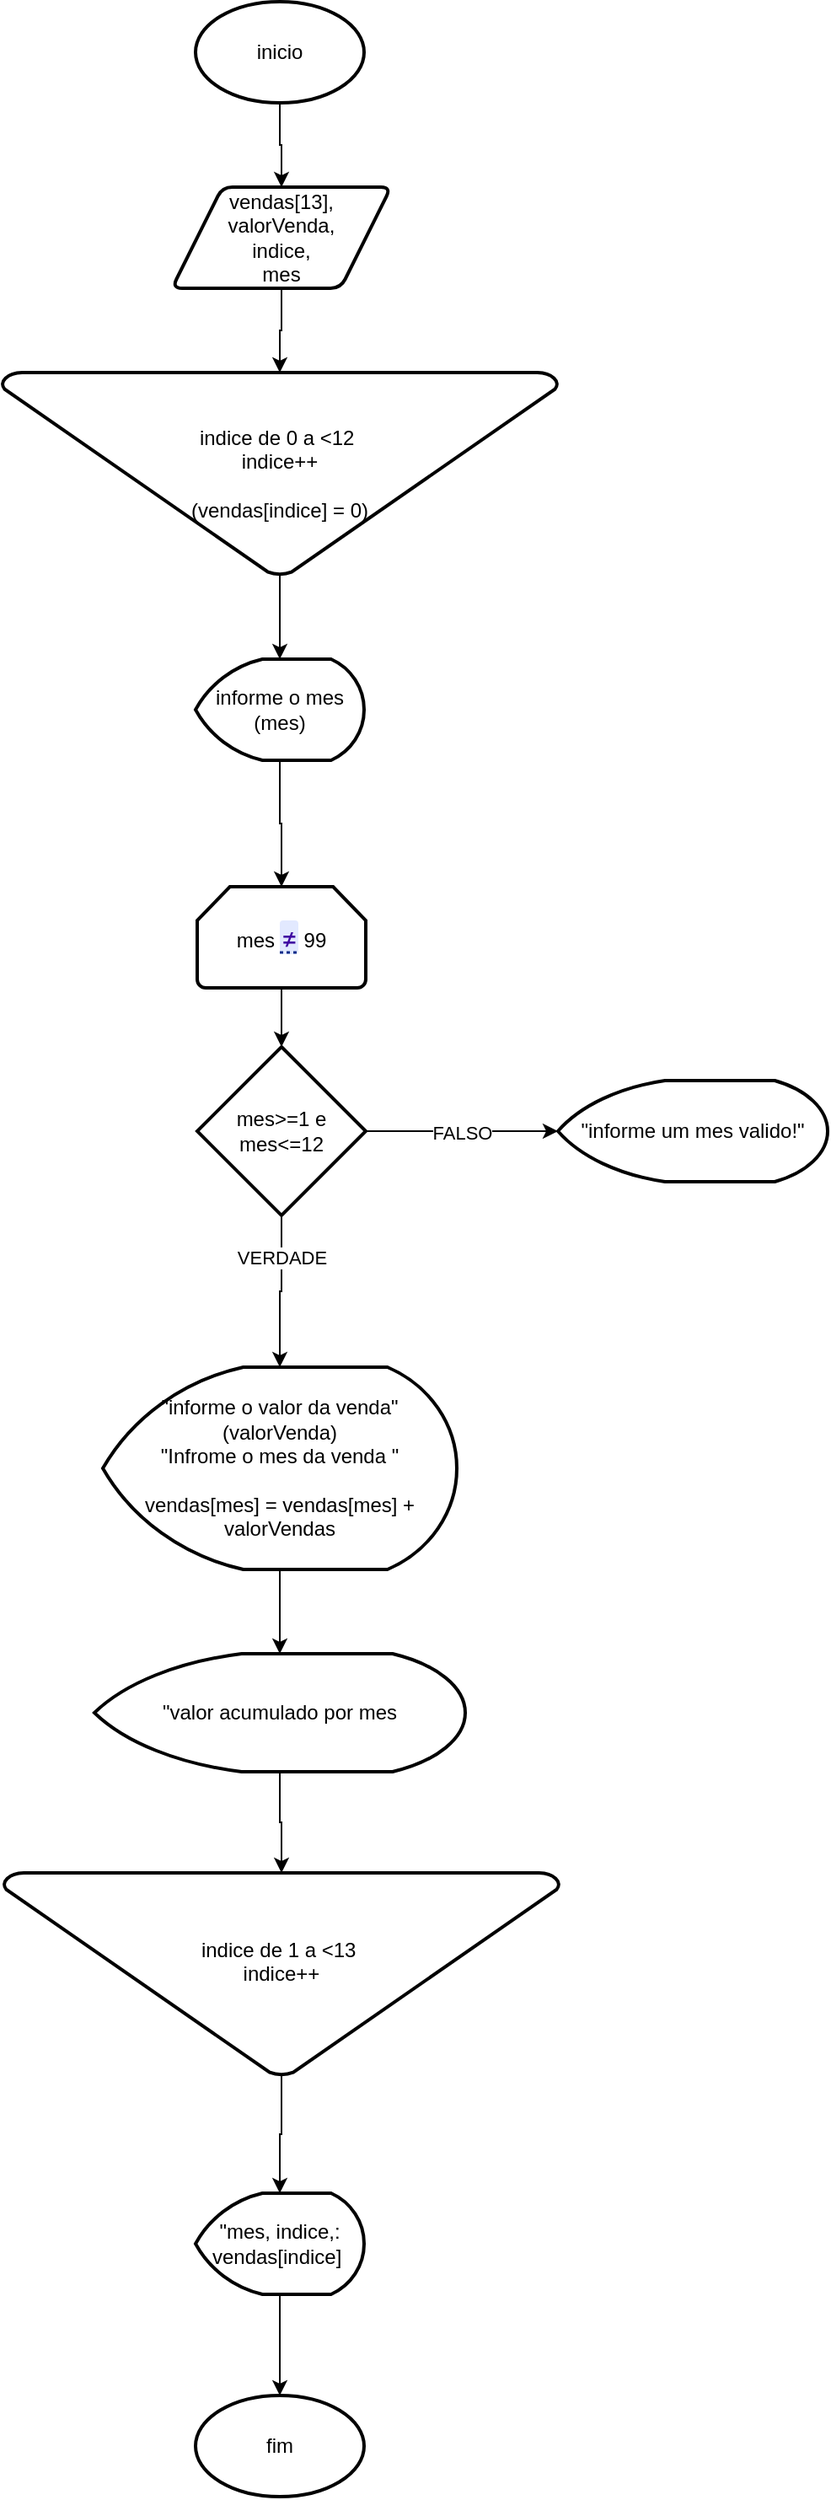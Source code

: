<mxfile version="24.6.1" type="device">
  <diagram name="Página-1" id="iQprLt_ROJIoTkR71a6D">
    <mxGraphModel dx="963" dy="711" grid="1" gridSize="10" guides="1" tooltips="1" connect="1" arrows="1" fold="1" page="1" pageScale="1" pageWidth="827" pageHeight="1169" math="0" shadow="0">
      <root>
        <mxCell id="0" />
        <mxCell id="1" parent="0" />
        <mxCell id="xZOEGwBpBfLOQARIaAnr-3" value="" style="edgeStyle=orthogonalEdgeStyle;rounded=0;orthogonalLoop=1;jettySize=auto;html=1;" edge="1" parent="1" source="xZOEGwBpBfLOQARIaAnr-1" target="xZOEGwBpBfLOQARIaAnr-2">
          <mxGeometry relative="1" as="geometry" />
        </mxCell>
        <mxCell id="xZOEGwBpBfLOQARIaAnr-1" value="inicio" style="strokeWidth=2;html=1;shape=mxgraph.flowchart.start_1;whiteSpace=wrap;" vertex="1" parent="1">
          <mxGeometry x="363" width="100" height="60" as="geometry" />
        </mxCell>
        <mxCell id="xZOEGwBpBfLOQARIaAnr-40" value="" style="edgeStyle=orthogonalEdgeStyle;rounded=0;orthogonalLoop=1;jettySize=auto;html=1;" edge="1" parent="1" source="xZOEGwBpBfLOQARIaAnr-2" target="xZOEGwBpBfLOQARIaAnr-28">
          <mxGeometry relative="1" as="geometry" />
        </mxCell>
        <mxCell id="xZOEGwBpBfLOQARIaAnr-2" value="vendas[13],&lt;div&gt;valorVenda,&lt;/div&gt;&lt;div&gt;indice,&lt;/div&gt;&lt;div&gt;mes&lt;/div&gt;" style="shape=parallelogram;html=1;strokeWidth=2;perimeter=parallelogramPerimeter;whiteSpace=wrap;rounded=1;arcSize=12;size=0.23;" vertex="1" parent="1">
          <mxGeometry x="349" y="110" width="130" height="60" as="geometry" />
        </mxCell>
        <mxCell id="xZOEGwBpBfLOQARIaAnr-42" value="" style="edgeStyle=orthogonalEdgeStyle;rounded=0;orthogonalLoop=1;jettySize=auto;html=1;" edge="1" parent="1" source="xZOEGwBpBfLOQARIaAnr-8" target="xZOEGwBpBfLOQARIaAnr-10">
          <mxGeometry relative="1" as="geometry" />
        </mxCell>
        <mxCell id="xZOEGwBpBfLOQARIaAnr-8" value="informe o mes&lt;div&gt;(mes)&lt;/div&gt;" style="strokeWidth=2;html=1;shape=mxgraph.flowchart.display;whiteSpace=wrap;" vertex="1" parent="1">
          <mxGeometry x="363" y="390" width="100" height="60" as="geometry" />
        </mxCell>
        <mxCell id="xZOEGwBpBfLOQARIaAnr-13" value="" style="edgeStyle=orthogonalEdgeStyle;rounded=0;orthogonalLoop=1;jettySize=auto;html=1;" edge="1" parent="1" source="xZOEGwBpBfLOQARIaAnr-10" target="xZOEGwBpBfLOQARIaAnr-12">
          <mxGeometry relative="1" as="geometry" />
        </mxCell>
        <mxCell id="xZOEGwBpBfLOQARIaAnr-10" value="mes&amp;nbsp;&lt;a style=&quot;color: rgb(64, 7, 162); text-decoration-color: rgb(14, 44, 137); text-underline-offset: 3px; border-radius: 2px; cursor: pointer; background: rgb(226, 233, 255); font-family: -apple-system, Roboto, SegoeUI, &amp;quot;Segoe UI&amp;quot;, &amp;quot;Helvetica Neue&amp;quot;, Helvetica, &amp;quot;Microsoft YaHei&amp;quot;, &amp;quot;Meiryo UI&amp;quot;, Meiryo, &amp;quot;Arial Unicode MS&amp;quot;, sans-serif; font-size: 16px; text-align: left; text-decoration-style: dotted !important;&quot; data-tgpsgid=&quot;d_anstgsen0&quot; href=&quot;https://www.bing.com/ck/a?!&amp;amp;&amp;amp;p=c385127746d9d87aJmltdHM9MTcxODkyODAwMCZpZ3VpZD0wOGVjZmViMi1lMTZjLTY1YjUtMGJjMi1lYTI5ZTBkZDY0MmImaW5zaWQ9NTkyMw&amp;amp;ptn=3&amp;amp;ver=2&amp;amp;hsh=3&amp;amp;fclid=08ecfeb2-e16c-65b5-0bc2-ea29e0dd642b&amp;amp;psq=simbolo+diferente&amp;amp;u=a1aHR0cHM6Ly93d3cuZnJlZWNvZGVjYW1wLm9yZy9wb3J0dWd1ZXNlL25ld3Mvby1zaW5hbC1kZS1kaWZlcmVudGUtY29tby1mYXplci1vLXNpbWJvbG8tZGUtZGlmZXJlbmNhLw&amp;amp;ntb=1&quot; target=&quot;_blank&quot; data-tg-citations=&quot;1&quot; class=&quot;sh-anchor&quot;&gt;≠&lt;/a&gt;&amp;nbsp;99" style="strokeWidth=2;html=1;shape=mxgraph.flowchart.loop_limit;whiteSpace=wrap;" vertex="1" parent="1">
          <mxGeometry x="364" y="525" width="100" height="60" as="geometry" />
        </mxCell>
        <mxCell id="xZOEGwBpBfLOQARIaAnr-15" value="" style="edgeStyle=orthogonalEdgeStyle;rounded=0;orthogonalLoop=1;jettySize=auto;html=1;" edge="1" parent="1" source="xZOEGwBpBfLOQARIaAnr-12" target="xZOEGwBpBfLOQARIaAnr-14">
          <mxGeometry relative="1" as="geometry" />
        </mxCell>
        <mxCell id="xZOEGwBpBfLOQARIaAnr-16" value="VERDADE" style="edgeLabel;html=1;align=center;verticalAlign=middle;resizable=0;points=[];" vertex="1" connectable="0" parent="xZOEGwBpBfLOQARIaAnr-15">
          <mxGeometry x="-0.459" relative="1" as="geometry">
            <mxPoint as="offset" />
          </mxGeometry>
        </mxCell>
        <mxCell id="xZOEGwBpBfLOQARIaAnr-12" value="mes&amp;gt;=1 e mes&amp;lt;=12" style="strokeWidth=2;html=1;shape=mxgraph.flowchart.decision;whiteSpace=wrap;" vertex="1" parent="1">
          <mxGeometry x="364" y="620" width="100" height="100" as="geometry" />
        </mxCell>
        <mxCell id="xZOEGwBpBfLOQARIaAnr-25" value="" style="edgeStyle=orthogonalEdgeStyle;rounded=0;orthogonalLoop=1;jettySize=auto;html=1;" edge="1" parent="1" source="xZOEGwBpBfLOQARIaAnr-14" target="xZOEGwBpBfLOQARIaAnr-24">
          <mxGeometry relative="1" as="geometry" />
        </mxCell>
        <mxCell id="xZOEGwBpBfLOQARIaAnr-14" value="&quot;informe o valor da venda&quot;&lt;div&gt;(valorVenda)&lt;br&gt;&lt;/div&gt;&lt;div&gt;&quot;Infrome o mes da venda &quot;&lt;br&gt;&lt;/div&gt;&lt;div&gt;&lt;br&gt;&lt;/div&gt;&lt;div&gt;vendas[mes] = vendas[mes] + valorVendas&lt;/div&gt;" style="strokeWidth=2;html=1;shape=mxgraph.flowchart.display;whiteSpace=wrap;" vertex="1" parent="1">
          <mxGeometry x="308" y="810" width="210" height="120" as="geometry" />
        </mxCell>
        <mxCell id="xZOEGwBpBfLOQARIaAnr-17" value="&quot;informe um mes valido!&quot;" style="strokeWidth=2;html=1;shape=mxgraph.flowchart.display;whiteSpace=wrap;" vertex="1" parent="1">
          <mxGeometry x="578" y="640" width="160" height="60" as="geometry" />
        </mxCell>
        <mxCell id="xZOEGwBpBfLOQARIaAnr-30" value="" style="edgeStyle=orthogonalEdgeStyle;rounded=0;orthogonalLoop=1;jettySize=auto;html=1;" edge="1" parent="1" source="xZOEGwBpBfLOQARIaAnr-24" target="xZOEGwBpBfLOQARIaAnr-29">
          <mxGeometry relative="1" as="geometry" />
        </mxCell>
        <mxCell id="xZOEGwBpBfLOQARIaAnr-24" value="&quot;valor acumulado por mes" style="strokeWidth=2;html=1;shape=mxgraph.flowchart.display;whiteSpace=wrap;" vertex="1" parent="1">
          <mxGeometry x="303" y="980" width="220" height="70" as="geometry" />
        </mxCell>
        <mxCell id="xZOEGwBpBfLOQARIaAnr-41" value="" style="edgeStyle=orthogonalEdgeStyle;rounded=0;orthogonalLoop=1;jettySize=auto;html=1;" edge="1" parent="1" source="xZOEGwBpBfLOQARIaAnr-28" target="xZOEGwBpBfLOQARIaAnr-8">
          <mxGeometry relative="1" as="geometry" />
        </mxCell>
        <mxCell id="xZOEGwBpBfLOQARIaAnr-28" value="indice de 0 a &amp;lt;12&amp;nbsp;&lt;div&gt;indice++&lt;/div&gt;&lt;div&gt;&lt;br&gt;&lt;/div&gt;&lt;div&gt;(&lt;span style=&quot;background-color: initial;&quot;&gt;vendas[indice] = 0)&lt;/span&gt;&lt;/div&gt;" style="strokeWidth=2;html=1;shape=mxgraph.flowchart.merge_or_storage;whiteSpace=wrap;" vertex="1" parent="1">
          <mxGeometry x="248" y="220" width="330" height="120" as="geometry" />
        </mxCell>
        <mxCell id="xZOEGwBpBfLOQARIaAnr-32" value="" style="edgeStyle=orthogonalEdgeStyle;rounded=0;orthogonalLoop=1;jettySize=auto;html=1;" edge="1" parent="1" source="xZOEGwBpBfLOQARIaAnr-29" target="xZOEGwBpBfLOQARIaAnr-31">
          <mxGeometry relative="1" as="geometry" />
        </mxCell>
        <mxCell id="xZOEGwBpBfLOQARIaAnr-29" value="indice de 1 a &amp;lt;13&amp;nbsp;&lt;div&gt;indice++&lt;/div&gt;&lt;div&gt;&lt;br&gt;&lt;/div&gt;" style="strokeWidth=2;html=1;shape=mxgraph.flowchart.merge_or_storage;whiteSpace=wrap;" vertex="1" parent="1">
          <mxGeometry x="249" y="1110" width="330" height="120" as="geometry" />
        </mxCell>
        <mxCell id="xZOEGwBpBfLOQARIaAnr-35" value="" style="edgeStyle=orthogonalEdgeStyle;rounded=0;orthogonalLoop=1;jettySize=auto;html=1;" edge="1" parent="1" source="xZOEGwBpBfLOQARIaAnr-31" target="xZOEGwBpBfLOQARIaAnr-33">
          <mxGeometry relative="1" as="geometry" />
        </mxCell>
        <mxCell id="xZOEGwBpBfLOQARIaAnr-31" value="&quot;mes, indice,: vendas[indice]&amp;nbsp;" style="strokeWidth=2;html=1;shape=mxgraph.flowchart.display;whiteSpace=wrap;" vertex="1" parent="1">
          <mxGeometry x="363" y="1300" width="100" height="60" as="geometry" />
        </mxCell>
        <mxCell id="xZOEGwBpBfLOQARIaAnr-33" value="fim" style="strokeWidth=2;html=1;shape=mxgraph.flowchart.start_1;whiteSpace=wrap;" vertex="1" parent="1">
          <mxGeometry x="363" y="1420" width="100" height="60" as="geometry" />
        </mxCell>
        <mxCell id="xZOEGwBpBfLOQARIaAnr-37" style="edgeStyle=orthogonalEdgeStyle;rounded=0;orthogonalLoop=1;jettySize=auto;html=1;exitX=1;exitY=0.5;exitDx=0;exitDy=0;exitPerimeter=0;entryX=0;entryY=0.5;entryDx=0;entryDy=0;entryPerimeter=0;" edge="1" parent="1" source="xZOEGwBpBfLOQARIaAnr-12" target="xZOEGwBpBfLOQARIaAnr-17">
          <mxGeometry relative="1" as="geometry" />
        </mxCell>
        <mxCell id="xZOEGwBpBfLOQARIaAnr-38" value="FALSO" style="edgeLabel;html=1;align=center;verticalAlign=middle;resizable=0;points=[];" vertex="1" connectable="0" parent="xZOEGwBpBfLOQARIaAnr-37">
          <mxGeometry x="-0.003" y="-1" relative="1" as="geometry">
            <mxPoint as="offset" />
          </mxGeometry>
        </mxCell>
      </root>
    </mxGraphModel>
  </diagram>
</mxfile>
